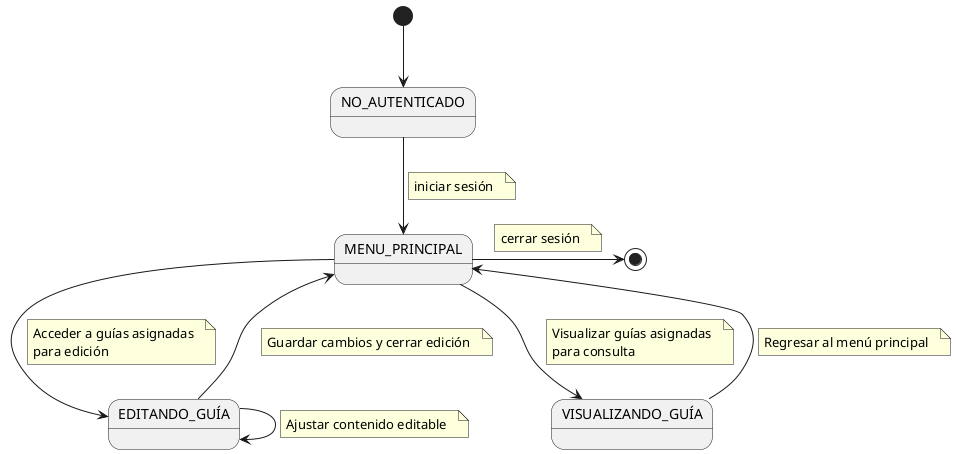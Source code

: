 @startuml diagramaContextoProfesor  
state "NO_AUTENTICADO" as NoAutenticado
state "MENU_PRINCIPAL" as MenuPrincipal  
state "EDITANDO_GUÍA" as EditandoGuia  
state "VISUALIZANDO_GUÍA" as VisualizandoGuia  

[*] --> NoAutenticado   
    
NoAutenticado --> MenuPrincipal
note on link  
        iniciar sesión  
    end note  

MenuPrincipal -> [*]  
    note on link  
        cerrar sesión  
    end note  

MenuPrincipal --> VisualizandoGuia  
    note on link  
        Visualizar guías asignadas  
        para consulta  
    end note  

VisualizandoGuia --> MenuPrincipal  
    note on link  
        Regresar al menú principal  
    end note  

MenuPrincipal --> EditandoGuia  
    note on link  
        Acceder a guías asignadas  
        para edición  
    end note  

EditandoGuia --> EditandoGuia  
    note on link  
        Ajustar contenido editable  
    end note  

EditandoGuia --> MenuPrincipal  
    note on link  
        Guardar cambios y cerrar edición  
    end note  

@enduml  
